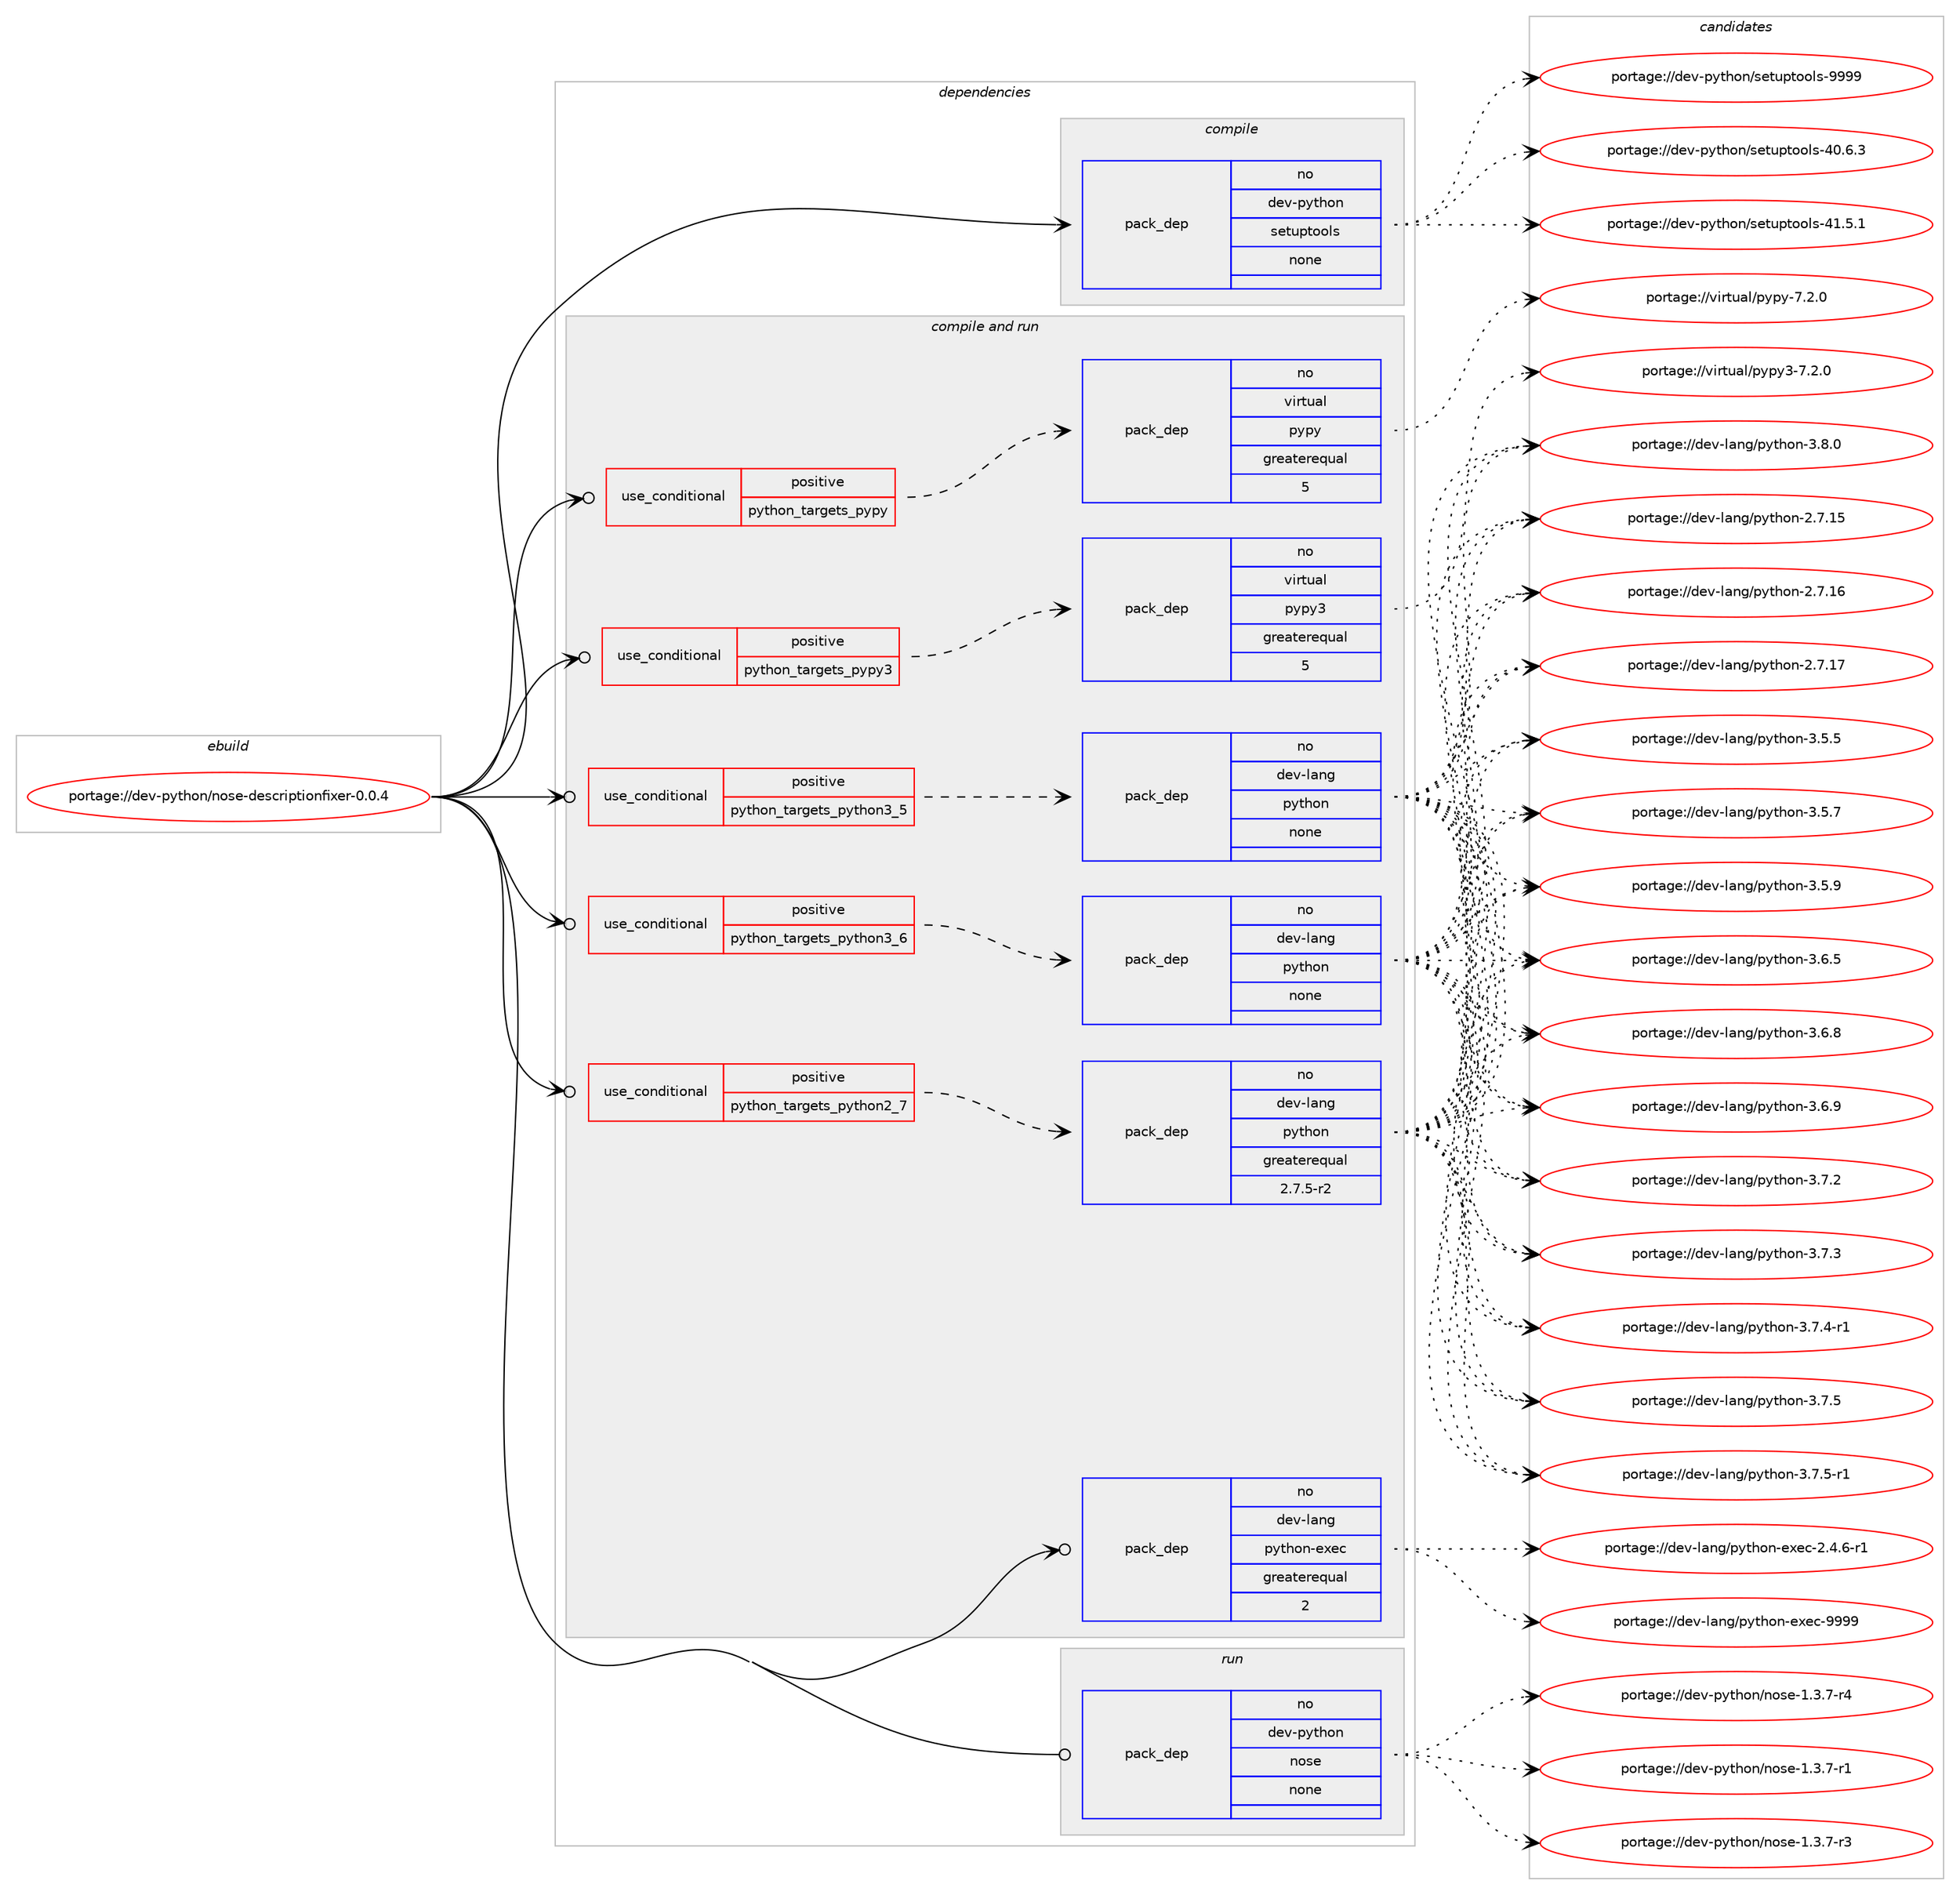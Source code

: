 digraph prolog {

# *************
# Graph options
# *************

newrank=true;
concentrate=true;
compound=true;
graph [rankdir=LR,fontname=Helvetica,fontsize=10,ranksep=1.5];#, ranksep=2.5, nodesep=0.2];
edge  [arrowhead=vee];
node  [fontname=Helvetica,fontsize=10];

# **********
# The ebuild
# **********

subgraph cluster_leftcol {
color=gray;
rank=same;
label=<<i>ebuild</i>>;
id [label="portage://dev-python/nose-descriptionfixer-0.0.4", color=red, width=4, href="../dev-python/nose-descriptionfixer-0.0.4.svg"];
}

# ****************
# The dependencies
# ****************

subgraph cluster_midcol {
color=gray;
label=<<i>dependencies</i>>;
subgraph cluster_compile {
fillcolor="#eeeeee";
style=filled;
label=<<i>compile</i>>;
subgraph pack115900 {
dependency151706 [label=<<TABLE BORDER="0" CELLBORDER="1" CELLSPACING="0" CELLPADDING="4" WIDTH="220"><TR><TD ROWSPAN="6" CELLPADDING="30">pack_dep</TD></TR><TR><TD WIDTH="110">no</TD></TR><TR><TD>dev-python</TD></TR><TR><TD>setuptools</TD></TR><TR><TD>none</TD></TR><TR><TD></TD></TR></TABLE>>, shape=none, color=blue];
}
id:e -> dependency151706:w [weight=20,style="solid",arrowhead="vee"];
}
subgraph cluster_compileandrun {
fillcolor="#eeeeee";
style=filled;
label=<<i>compile and run</i>>;
subgraph cond32477 {
dependency151707 [label=<<TABLE BORDER="0" CELLBORDER="1" CELLSPACING="0" CELLPADDING="4"><TR><TD ROWSPAN="3" CELLPADDING="10">use_conditional</TD></TR><TR><TD>positive</TD></TR><TR><TD>python_targets_pypy</TD></TR></TABLE>>, shape=none, color=red];
subgraph pack115901 {
dependency151708 [label=<<TABLE BORDER="0" CELLBORDER="1" CELLSPACING="0" CELLPADDING="4" WIDTH="220"><TR><TD ROWSPAN="6" CELLPADDING="30">pack_dep</TD></TR><TR><TD WIDTH="110">no</TD></TR><TR><TD>virtual</TD></TR><TR><TD>pypy</TD></TR><TR><TD>greaterequal</TD></TR><TR><TD>5</TD></TR></TABLE>>, shape=none, color=blue];
}
dependency151707:e -> dependency151708:w [weight=20,style="dashed",arrowhead="vee"];
}
id:e -> dependency151707:w [weight=20,style="solid",arrowhead="odotvee"];
subgraph cond32478 {
dependency151709 [label=<<TABLE BORDER="0" CELLBORDER="1" CELLSPACING="0" CELLPADDING="4"><TR><TD ROWSPAN="3" CELLPADDING="10">use_conditional</TD></TR><TR><TD>positive</TD></TR><TR><TD>python_targets_pypy3</TD></TR></TABLE>>, shape=none, color=red];
subgraph pack115902 {
dependency151710 [label=<<TABLE BORDER="0" CELLBORDER="1" CELLSPACING="0" CELLPADDING="4" WIDTH="220"><TR><TD ROWSPAN="6" CELLPADDING="30">pack_dep</TD></TR><TR><TD WIDTH="110">no</TD></TR><TR><TD>virtual</TD></TR><TR><TD>pypy3</TD></TR><TR><TD>greaterequal</TD></TR><TR><TD>5</TD></TR></TABLE>>, shape=none, color=blue];
}
dependency151709:e -> dependency151710:w [weight=20,style="dashed",arrowhead="vee"];
}
id:e -> dependency151709:w [weight=20,style="solid",arrowhead="odotvee"];
subgraph cond32479 {
dependency151711 [label=<<TABLE BORDER="0" CELLBORDER="1" CELLSPACING="0" CELLPADDING="4"><TR><TD ROWSPAN="3" CELLPADDING="10">use_conditional</TD></TR><TR><TD>positive</TD></TR><TR><TD>python_targets_python2_7</TD></TR></TABLE>>, shape=none, color=red];
subgraph pack115903 {
dependency151712 [label=<<TABLE BORDER="0" CELLBORDER="1" CELLSPACING="0" CELLPADDING="4" WIDTH="220"><TR><TD ROWSPAN="6" CELLPADDING="30">pack_dep</TD></TR><TR><TD WIDTH="110">no</TD></TR><TR><TD>dev-lang</TD></TR><TR><TD>python</TD></TR><TR><TD>greaterequal</TD></TR><TR><TD>2.7.5-r2</TD></TR></TABLE>>, shape=none, color=blue];
}
dependency151711:e -> dependency151712:w [weight=20,style="dashed",arrowhead="vee"];
}
id:e -> dependency151711:w [weight=20,style="solid",arrowhead="odotvee"];
subgraph cond32480 {
dependency151713 [label=<<TABLE BORDER="0" CELLBORDER="1" CELLSPACING="0" CELLPADDING="4"><TR><TD ROWSPAN="3" CELLPADDING="10">use_conditional</TD></TR><TR><TD>positive</TD></TR><TR><TD>python_targets_python3_5</TD></TR></TABLE>>, shape=none, color=red];
subgraph pack115904 {
dependency151714 [label=<<TABLE BORDER="0" CELLBORDER="1" CELLSPACING="0" CELLPADDING="4" WIDTH="220"><TR><TD ROWSPAN="6" CELLPADDING="30">pack_dep</TD></TR><TR><TD WIDTH="110">no</TD></TR><TR><TD>dev-lang</TD></TR><TR><TD>python</TD></TR><TR><TD>none</TD></TR><TR><TD></TD></TR></TABLE>>, shape=none, color=blue];
}
dependency151713:e -> dependency151714:w [weight=20,style="dashed",arrowhead="vee"];
}
id:e -> dependency151713:w [weight=20,style="solid",arrowhead="odotvee"];
subgraph cond32481 {
dependency151715 [label=<<TABLE BORDER="0" CELLBORDER="1" CELLSPACING="0" CELLPADDING="4"><TR><TD ROWSPAN="3" CELLPADDING="10">use_conditional</TD></TR><TR><TD>positive</TD></TR><TR><TD>python_targets_python3_6</TD></TR></TABLE>>, shape=none, color=red];
subgraph pack115905 {
dependency151716 [label=<<TABLE BORDER="0" CELLBORDER="1" CELLSPACING="0" CELLPADDING="4" WIDTH="220"><TR><TD ROWSPAN="6" CELLPADDING="30">pack_dep</TD></TR><TR><TD WIDTH="110">no</TD></TR><TR><TD>dev-lang</TD></TR><TR><TD>python</TD></TR><TR><TD>none</TD></TR><TR><TD></TD></TR></TABLE>>, shape=none, color=blue];
}
dependency151715:e -> dependency151716:w [weight=20,style="dashed",arrowhead="vee"];
}
id:e -> dependency151715:w [weight=20,style="solid",arrowhead="odotvee"];
subgraph pack115906 {
dependency151717 [label=<<TABLE BORDER="0" CELLBORDER="1" CELLSPACING="0" CELLPADDING="4" WIDTH="220"><TR><TD ROWSPAN="6" CELLPADDING="30">pack_dep</TD></TR><TR><TD WIDTH="110">no</TD></TR><TR><TD>dev-lang</TD></TR><TR><TD>python-exec</TD></TR><TR><TD>greaterequal</TD></TR><TR><TD>2</TD></TR></TABLE>>, shape=none, color=blue];
}
id:e -> dependency151717:w [weight=20,style="solid",arrowhead="odotvee"];
}
subgraph cluster_run {
fillcolor="#eeeeee";
style=filled;
label=<<i>run</i>>;
subgraph pack115907 {
dependency151718 [label=<<TABLE BORDER="0" CELLBORDER="1" CELLSPACING="0" CELLPADDING="4" WIDTH="220"><TR><TD ROWSPAN="6" CELLPADDING="30">pack_dep</TD></TR><TR><TD WIDTH="110">no</TD></TR><TR><TD>dev-python</TD></TR><TR><TD>nose</TD></TR><TR><TD>none</TD></TR><TR><TD></TD></TR></TABLE>>, shape=none, color=blue];
}
id:e -> dependency151718:w [weight=20,style="solid",arrowhead="odot"];
}
}

# **************
# The candidates
# **************

subgraph cluster_choices {
rank=same;
color=gray;
label=<<i>candidates</i>>;

subgraph choice115900 {
color=black;
nodesep=1;
choiceportage100101118451121211161041111104711510111611711211611111110811545524846544651 [label="portage://dev-python/setuptools-40.6.3", color=red, width=4,href="../dev-python/setuptools-40.6.3.svg"];
choiceportage100101118451121211161041111104711510111611711211611111110811545524946534649 [label="portage://dev-python/setuptools-41.5.1", color=red, width=4,href="../dev-python/setuptools-41.5.1.svg"];
choiceportage10010111845112121116104111110471151011161171121161111111081154557575757 [label="portage://dev-python/setuptools-9999", color=red, width=4,href="../dev-python/setuptools-9999.svg"];
dependency151706:e -> choiceportage100101118451121211161041111104711510111611711211611111110811545524846544651:w [style=dotted,weight="100"];
dependency151706:e -> choiceportage100101118451121211161041111104711510111611711211611111110811545524946534649:w [style=dotted,weight="100"];
dependency151706:e -> choiceportage10010111845112121116104111110471151011161171121161111111081154557575757:w [style=dotted,weight="100"];
}
subgraph choice115901 {
color=black;
nodesep=1;
choiceportage1181051141161179710847112121112121455546504648 [label="portage://virtual/pypy-7.2.0", color=red, width=4,href="../virtual/pypy-7.2.0.svg"];
dependency151708:e -> choiceportage1181051141161179710847112121112121455546504648:w [style=dotted,weight="100"];
}
subgraph choice115902 {
color=black;
nodesep=1;
choiceportage118105114116117971084711212111212151455546504648 [label="portage://virtual/pypy3-7.2.0", color=red, width=4,href="../virtual/pypy3-7.2.0.svg"];
dependency151710:e -> choiceportage118105114116117971084711212111212151455546504648:w [style=dotted,weight="100"];
}
subgraph choice115903 {
color=black;
nodesep=1;
choiceportage10010111845108971101034711212111610411111045504655464953 [label="portage://dev-lang/python-2.7.15", color=red, width=4,href="../dev-lang/python-2.7.15.svg"];
choiceportage10010111845108971101034711212111610411111045504655464954 [label="portage://dev-lang/python-2.7.16", color=red, width=4,href="../dev-lang/python-2.7.16.svg"];
choiceportage10010111845108971101034711212111610411111045504655464955 [label="portage://dev-lang/python-2.7.17", color=red, width=4,href="../dev-lang/python-2.7.17.svg"];
choiceportage100101118451089711010347112121116104111110455146534653 [label="portage://dev-lang/python-3.5.5", color=red, width=4,href="../dev-lang/python-3.5.5.svg"];
choiceportage100101118451089711010347112121116104111110455146534655 [label="portage://dev-lang/python-3.5.7", color=red, width=4,href="../dev-lang/python-3.5.7.svg"];
choiceportage100101118451089711010347112121116104111110455146534657 [label="portage://dev-lang/python-3.5.9", color=red, width=4,href="../dev-lang/python-3.5.9.svg"];
choiceportage100101118451089711010347112121116104111110455146544653 [label="portage://dev-lang/python-3.6.5", color=red, width=4,href="../dev-lang/python-3.6.5.svg"];
choiceportage100101118451089711010347112121116104111110455146544656 [label="portage://dev-lang/python-3.6.8", color=red, width=4,href="../dev-lang/python-3.6.8.svg"];
choiceportage100101118451089711010347112121116104111110455146544657 [label="portage://dev-lang/python-3.6.9", color=red, width=4,href="../dev-lang/python-3.6.9.svg"];
choiceportage100101118451089711010347112121116104111110455146554650 [label="portage://dev-lang/python-3.7.2", color=red, width=4,href="../dev-lang/python-3.7.2.svg"];
choiceportage100101118451089711010347112121116104111110455146554651 [label="portage://dev-lang/python-3.7.3", color=red, width=4,href="../dev-lang/python-3.7.3.svg"];
choiceportage1001011184510897110103471121211161041111104551465546524511449 [label="portage://dev-lang/python-3.7.4-r1", color=red, width=4,href="../dev-lang/python-3.7.4-r1.svg"];
choiceportage100101118451089711010347112121116104111110455146554653 [label="portage://dev-lang/python-3.7.5", color=red, width=4,href="../dev-lang/python-3.7.5.svg"];
choiceportage1001011184510897110103471121211161041111104551465546534511449 [label="portage://dev-lang/python-3.7.5-r1", color=red, width=4,href="../dev-lang/python-3.7.5-r1.svg"];
choiceportage100101118451089711010347112121116104111110455146564648 [label="portage://dev-lang/python-3.8.0", color=red, width=4,href="../dev-lang/python-3.8.0.svg"];
dependency151712:e -> choiceportage10010111845108971101034711212111610411111045504655464953:w [style=dotted,weight="100"];
dependency151712:e -> choiceportage10010111845108971101034711212111610411111045504655464954:w [style=dotted,weight="100"];
dependency151712:e -> choiceportage10010111845108971101034711212111610411111045504655464955:w [style=dotted,weight="100"];
dependency151712:e -> choiceportage100101118451089711010347112121116104111110455146534653:w [style=dotted,weight="100"];
dependency151712:e -> choiceportage100101118451089711010347112121116104111110455146534655:w [style=dotted,weight="100"];
dependency151712:e -> choiceportage100101118451089711010347112121116104111110455146534657:w [style=dotted,weight="100"];
dependency151712:e -> choiceportage100101118451089711010347112121116104111110455146544653:w [style=dotted,weight="100"];
dependency151712:e -> choiceportage100101118451089711010347112121116104111110455146544656:w [style=dotted,weight="100"];
dependency151712:e -> choiceportage100101118451089711010347112121116104111110455146544657:w [style=dotted,weight="100"];
dependency151712:e -> choiceportage100101118451089711010347112121116104111110455146554650:w [style=dotted,weight="100"];
dependency151712:e -> choiceportage100101118451089711010347112121116104111110455146554651:w [style=dotted,weight="100"];
dependency151712:e -> choiceportage1001011184510897110103471121211161041111104551465546524511449:w [style=dotted,weight="100"];
dependency151712:e -> choiceportage100101118451089711010347112121116104111110455146554653:w [style=dotted,weight="100"];
dependency151712:e -> choiceportage1001011184510897110103471121211161041111104551465546534511449:w [style=dotted,weight="100"];
dependency151712:e -> choiceportage100101118451089711010347112121116104111110455146564648:w [style=dotted,weight="100"];
}
subgraph choice115904 {
color=black;
nodesep=1;
choiceportage10010111845108971101034711212111610411111045504655464953 [label="portage://dev-lang/python-2.7.15", color=red, width=4,href="../dev-lang/python-2.7.15.svg"];
choiceportage10010111845108971101034711212111610411111045504655464954 [label="portage://dev-lang/python-2.7.16", color=red, width=4,href="../dev-lang/python-2.7.16.svg"];
choiceportage10010111845108971101034711212111610411111045504655464955 [label="portage://dev-lang/python-2.7.17", color=red, width=4,href="../dev-lang/python-2.7.17.svg"];
choiceportage100101118451089711010347112121116104111110455146534653 [label="portage://dev-lang/python-3.5.5", color=red, width=4,href="../dev-lang/python-3.5.5.svg"];
choiceportage100101118451089711010347112121116104111110455146534655 [label="portage://dev-lang/python-3.5.7", color=red, width=4,href="../dev-lang/python-3.5.7.svg"];
choiceportage100101118451089711010347112121116104111110455146534657 [label="portage://dev-lang/python-3.5.9", color=red, width=4,href="../dev-lang/python-3.5.9.svg"];
choiceportage100101118451089711010347112121116104111110455146544653 [label="portage://dev-lang/python-3.6.5", color=red, width=4,href="../dev-lang/python-3.6.5.svg"];
choiceportage100101118451089711010347112121116104111110455146544656 [label="portage://dev-lang/python-3.6.8", color=red, width=4,href="../dev-lang/python-3.6.8.svg"];
choiceportage100101118451089711010347112121116104111110455146544657 [label="portage://dev-lang/python-3.6.9", color=red, width=4,href="../dev-lang/python-3.6.9.svg"];
choiceportage100101118451089711010347112121116104111110455146554650 [label="portage://dev-lang/python-3.7.2", color=red, width=4,href="../dev-lang/python-3.7.2.svg"];
choiceportage100101118451089711010347112121116104111110455146554651 [label="portage://dev-lang/python-3.7.3", color=red, width=4,href="../dev-lang/python-3.7.3.svg"];
choiceportage1001011184510897110103471121211161041111104551465546524511449 [label="portage://dev-lang/python-3.7.4-r1", color=red, width=4,href="../dev-lang/python-3.7.4-r1.svg"];
choiceportage100101118451089711010347112121116104111110455146554653 [label="portage://dev-lang/python-3.7.5", color=red, width=4,href="../dev-lang/python-3.7.5.svg"];
choiceportage1001011184510897110103471121211161041111104551465546534511449 [label="portage://dev-lang/python-3.7.5-r1", color=red, width=4,href="../dev-lang/python-3.7.5-r1.svg"];
choiceportage100101118451089711010347112121116104111110455146564648 [label="portage://dev-lang/python-3.8.0", color=red, width=4,href="../dev-lang/python-3.8.0.svg"];
dependency151714:e -> choiceportage10010111845108971101034711212111610411111045504655464953:w [style=dotted,weight="100"];
dependency151714:e -> choiceportage10010111845108971101034711212111610411111045504655464954:w [style=dotted,weight="100"];
dependency151714:e -> choiceportage10010111845108971101034711212111610411111045504655464955:w [style=dotted,weight="100"];
dependency151714:e -> choiceportage100101118451089711010347112121116104111110455146534653:w [style=dotted,weight="100"];
dependency151714:e -> choiceportage100101118451089711010347112121116104111110455146534655:w [style=dotted,weight="100"];
dependency151714:e -> choiceportage100101118451089711010347112121116104111110455146534657:w [style=dotted,weight="100"];
dependency151714:e -> choiceportage100101118451089711010347112121116104111110455146544653:w [style=dotted,weight="100"];
dependency151714:e -> choiceportage100101118451089711010347112121116104111110455146544656:w [style=dotted,weight="100"];
dependency151714:e -> choiceportage100101118451089711010347112121116104111110455146544657:w [style=dotted,weight="100"];
dependency151714:e -> choiceportage100101118451089711010347112121116104111110455146554650:w [style=dotted,weight="100"];
dependency151714:e -> choiceportage100101118451089711010347112121116104111110455146554651:w [style=dotted,weight="100"];
dependency151714:e -> choiceportage1001011184510897110103471121211161041111104551465546524511449:w [style=dotted,weight="100"];
dependency151714:e -> choiceportage100101118451089711010347112121116104111110455146554653:w [style=dotted,weight="100"];
dependency151714:e -> choiceportage1001011184510897110103471121211161041111104551465546534511449:w [style=dotted,weight="100"];
dependency151714:e -> choiceportage100101118451089711010347112121116104111110455146564648:w [style=dotted,weight="100"];
}
subgraph choice115905 {
color=black;
nodesep=1;
choiceportage10010111845108971101034711212111610411111045504655464953 [label="portage://dev-lang/python-2.7.15", color=red, width=4,href="../dev-lang/python-2.7.15.svg"];
choiceportage10010111845108971101034711212111610411111045504655464954 [label="portage://dev-lang/python-2.7.16", color=red, width=4,href="../dev-lang/python-2.7.16.svg"];
choiceportage10010111845108971101034711212111610411111045504655464955 [label="portage://dev-lang/python-2.7.17", color=red, width=4,href="../dev-lang/python-2.7.17.svg"];
choiceportage100101118451089711010347112121116104111110455146534653 [label="portage://dev-lang/python-3.5.5", color=red, width=4,href="../dev-lang/python-3.5.5.svg"];
choiceportage100101118451089711010347112121116104111110455146534655 [label="portage://dev-lang/python-3.5.7", color=red, width=4,href="../dev-lang/python-3.5.7.svg"];
choiceportage100101118451089711010347112121116104111110455146534657 [label="portage://dev-lang/python-3.5.9", color=red, width=4,href="../dev-lang/python-3.5.9.svg"];
choiceportage100101118451089711010347112121116104111110455146544653 [label="portage://dev-lang/python-3.6.5", color=red, width=4,href="../dev-lang/python-3.6.5.svg"];
choiceportage100101118451089711010347112121116104111110455146544656 [label="portage://dev-lang/python-3.6.8", color=red, width=4,href="../dev-lang/python-3.6.8.svg"];
choiceportage100101118451089711010347112121116104111110455146544657 [label="portage://dev-lang/python-3.6.9", color=red, width=4,href="../dev-lang/python-3.6.9.svg"];
choiceportage100101118451089711010347112121116104111110455146554650 [label="portage://dev-lang/python-3.7.2", color=red, width=4,href="../dev-lang/python-3.7.2.svg"];
choiceportage100101118451089711010347112121116104111110455146554651 [label="portage://dev-lang/python-3.7.3", color=red, width=4,href="../dev-lang/python-3.7.3.svg"];
choiceportage1001011184510897110103471121211161041111104551465546524511449 [label="portage://dev-lang/python-3.7.4-r1", color=red, width=4,href="../dev-lang/python-3.7.4-r1.svg"];
choiceportage100101118451089711010347112121116104111110455146554653 [label="portage://dev-lang/python-3.7.5", color=red, width=4,href="../dev-lang/python-3.7.5.svg"];
choiceportage1001011184510897110103471121211161041111104551465546534511449 [label="portage://dev-lang/python-3.7.5-r1", color=red, width=4,href="../dev-lang/python-3.7.5-r1.svg"];
choiceportage100101118451089711010347112121116104111110455146564648 [label="portage://dev-lang/python-3.8.0", color=red, width=4,href="../dev-lang/python-3.8.0.svg"];
dependency151716:e -> choiceportage10010111845108971101034711212111610411111045504655464953:w [style=dotted,weight="100"];
dependency151716:e -> choiceportage10010111845108971101034711212111610411111045504655464954:w [style=dotted,weight="100"];
dependency151716:e -> choiceportage10010111845108971101034711212111610411111045504655464955:w [style=dotted,weight="100"];
dependency151716:e -> choiceportage100101118451089711010347112121116104111110455146534653:w [style=dotted,weight="100"];
dependency151716:e -> choiceportage100101118451089711010347112121116104111110455146534655:w [style=dotted,weight="100"];
dependency151716:e -> choiceportage100101118451089711010347112121116104111110455146534657:w [style=dotted,weight="100"];
dependency151716:e -> choiceportage100101118451089711010347112121116104111110455146544653:w [style=dotted,weight="100"];
dependency151716:e -> choiceportage100101118451089711010347112121116104111110455146544656:w [style=dotted,weight="100"];
dependency151716:e -> choiceportage100101118451089711010347112121116104111110455146544657:w [style=dotted,weight="100"];
dependency151716:e -> choiceportage100101118451089711010347112121116104111110455146554650:w [style=dotted,weight="100"];
dependency151716:e -> choiceportage100101118451089711010347112121116104111110455146554651:w [style=dotted,weight="100"];
dependency151716:e -> choiceportage1001011184510897110103471121211161041111104551465546524511449:w [style=dotted,weight="100"];
dependency151716:e -> choiceportage100101118451089711010347112121116104111110455146554653:w [style=dotted,weight="100"];
dependency151716:e -> choiceportage1001011184510897110103471121211161041111104551465546534511449:w [style=dotted,weight="100"];
dependency151716:e -> choiceportage100101118451089711010347112121116104111110455146564648:w [style=dotted,weight="100"];
}
subgraph choice115906 {
color=black;
nodesep=1;
choiceportage10010111845108971101034711212111610411111045101120101994550465246544511449 [label="portage://dev-lang/python-exec-2.4.6-r1", color=red, width=4,href="../dev-lang/python-exec-2.4.6-r1.svg"];
choiceportage10010111845108971101034711212111610411111045101120101994557575757 [label="portage://dev-lang/python-exec-9999", color=red, width=4,href="../dev-lang/python-exec-9999.svg"];
dependency151717:e -> choiceportage10010111845108971101034711212111610411111045101120101994550465246544511449:w [style=dotted,weight="100"];
dependency151717:e -> choiceportage10010111845108971101034711212111610411111045101120101994557575757:w [style=dotted,weight="100"];
}
subgraph choice115907 {
color=black;
nodesep=1;
choiceportage10010111845112121116104111110471101111151014549465146554511449 [label="portage://dev-python/nose-1.3.7-r1", color=red, width=4,href="../dev-python/nose-1.3.7-r1.svg"];
choiceportage10010111845112121116104111110471101111151014549465146554511451 [label="portage://dev-python/nose-1.3.7-r3", color=red, width=4,href="../dev-python/nose-1.3.7-r3.svg"];
choiceportage10010111845112121116104111110471101111151014549465146554511452 [label="portage://dev-python/nose-1.3.7-r4", color=red, width=4,href="../dev-python/nose-1.3.7-r4.svg"];
dependency151718:e -> choiceportage10010111845112121116104111110471101111151014549465146554511449:w [style=dotted,weight="100"];
dependency151718:e -> choiceportage10010111845112121116104111110471101111151014549465146554511451:w [style=dotted,weight="100"];
dependency151718:e -> choiceportage10010111845112121116104111110471101111151014549465146554511452:w [style=dotted,weight="100"];
}
}

}
